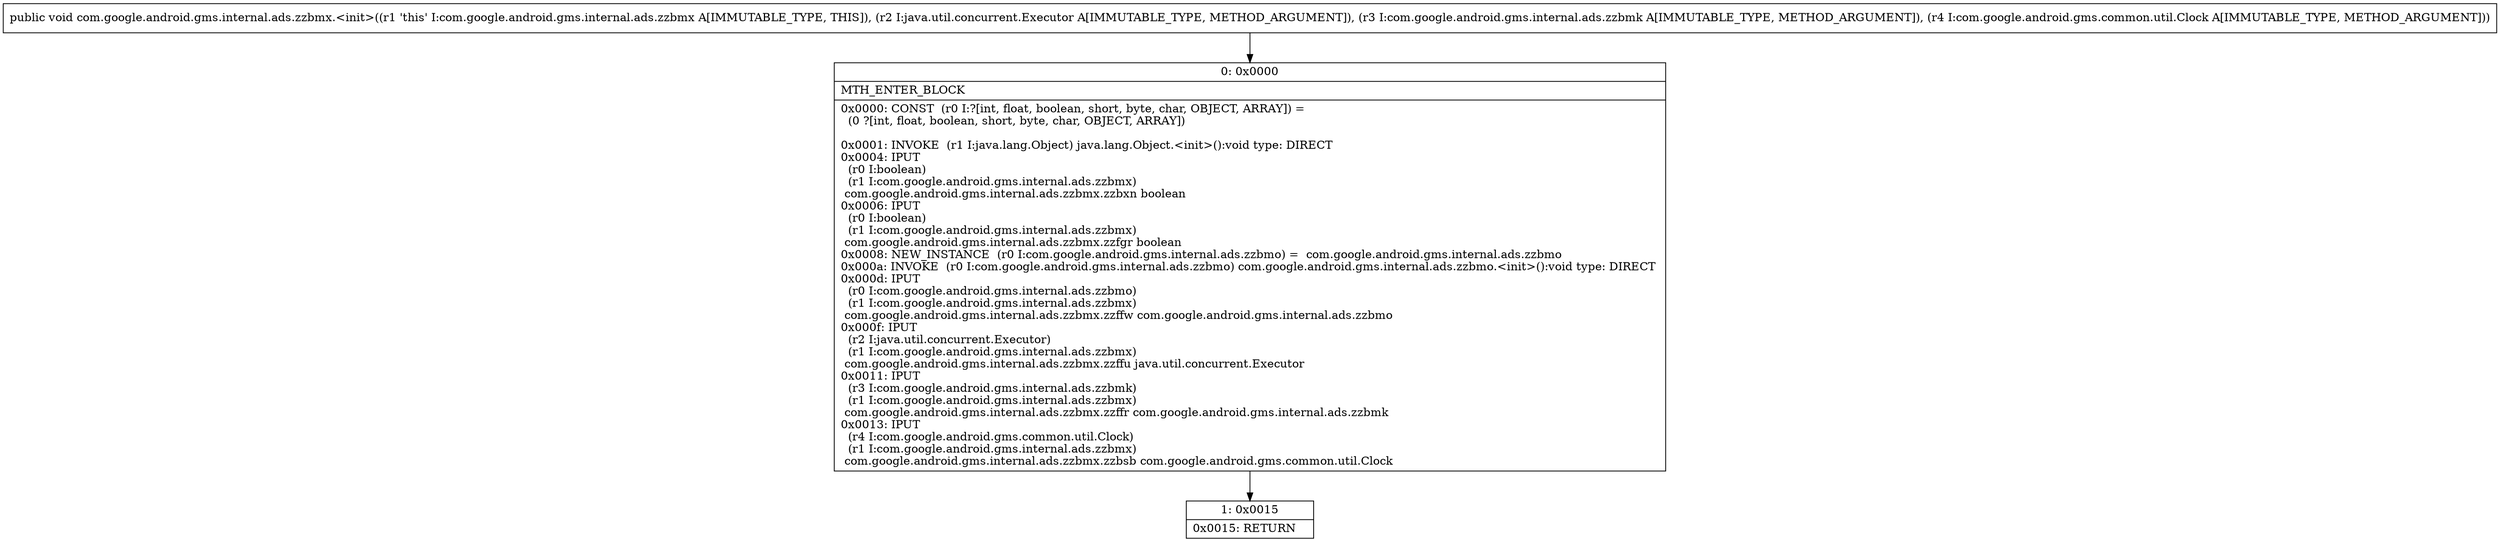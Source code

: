 digraph "CFG forcom.google.android.gms.internal.ads.zzbmx.\<init\>(Ljava\/util\/concurrent\/Executor;Lcom\/google\/android\/gms\/internal\/ads\/zzbmk;Lcom\/google\/android\/gms\/common\/util\/Clock;)V" {
Node_0 [shape=record,label="{0\:\ 0x0000|MTH_ENTER_BLOCK\l|0x0000: CONST  (r0 I:?[int, float, boolean, short, byte, char, OBJECT, ARRAY]) = \l  (0 ?[int, float, boolean, short, byte, char, OBJECT, ARRAY])\l \l0x0001: INVOKE  (r1 I:java.lang.Object) java.lang.Object.\<init\>():void type: DIRECT \l0x0004: IPUT  \l  (r0 I:boolean)\l  (r1 I:com.google.android.gms.internal.ads.zzbmx)\l com.google.android.gms.internal.ads.zzbmx.zzbxn boolean \l0x0006: IPUT  \l  (r0 I:boolean)\l  (r1 I:com.google.android.gms.internal.ads.zzbmx)\l com.google.android.gms.internal.ads.zzbmx.zzfgr boolean \l0x0008: NEW_INSTANCE  (r0 I:com.google.android.gms.internal.ads.zzbmo) =  com.google.android.gms.internal.ads.zzbmo \l0x000a: INVOKE  (r0 I:com.google.android.gms.internal.ads.zzbmo) com.google.android.gms.internal.ads.zzbmo.\<init\>():void type: DIRECT \l0x000d: IPUT  \l  (r0 I:com.google.android.gms.internal.ads.zzbmo)\l  (r1 I:com.google.android.gms.internal.ads.zzbmx)\l com.google.android.gms.internal.ads.zzbmx.zzffw com.google.android.gms.internal.ads.zzbmo \l0x000f: IPUT  \l  (r2 I:java.util.concurrent.Executor)\l  (r1 I:com.google.android.gms.internal.ads.zzbmx)\l com.google.android.gms.internal.ads.zzbmx.zzffu java.util.concurrent.Executor \l0x0011: IPUT  \l  (r3 I:com.google.android.gms.internal.ads.zzbmk)\l  (r1 I:com.google.android.gms.internal.ads.zzbmx)\l com.google.android.gms.internal.ads.zzbmx.zzffr com.google.android.gms.internal.ads.zzbmk \l0x0013: IPUT  \l  (r4 I:com.google.android.gms.common.util.Clock)\l  (r1 I:com.google.android.gms.internal.ads.zzbmx)\l com.google.android.gms.internal.ads.zzbmx.zzbsb com.google.android.gms.common.util.Clock \l}"];
Node_1 [shape=record,label="{1\:\ 0x0015|0x0015: RETURN   \l}"];
MethodNode[shape=record,label="{public void com.google.android.gms.internal.ads.zzbmx.\<init\>((r1 'this' I:com.google.android.gms.internal.ads.zzbmx A[IMMUTABLE_TYPE, THIS]), (r2 I:java.util.concurrent.Executor A[IMMUTABLE_TYPE, METHOD_ARGUMENT]), (r3 I:com.google.android.gms.internal.ads.zzbmk A[IMMUTABLE_TYPE, METHOD_ARGUMENT]), (r4 I:com.google.android.gms.common.util.Clock A[IMMUTABLE_TYPE, METHOD_ARGUMENT])) }"];
MethodNode -> Node_0;
Node_0 -> Node_1;
}

